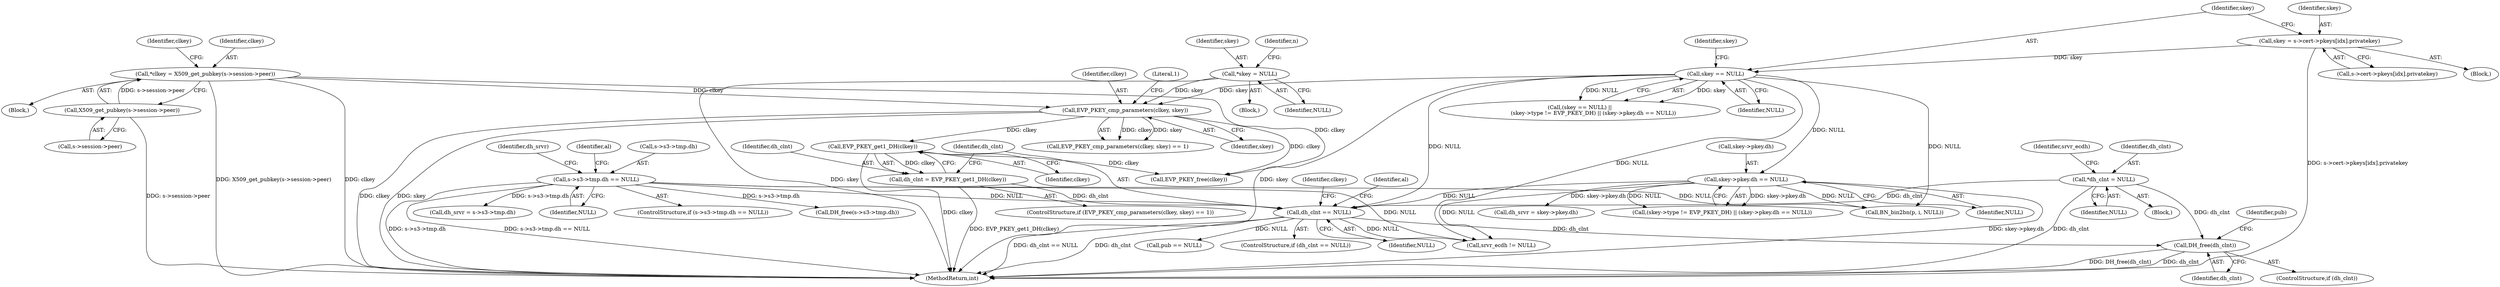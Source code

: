 digraph "0_openssl_3c66a669dfc7b3792f7af0758ea26fe8502ce70c@API" {
"1000774" [label="(Call,DH_free(dh_clnt))"];
"1000704" [label="(Call,dh_clnt == NULL)"];
"1000699" [label="(Call,dh_clnt = EVP_PKEY_get1_DH(clkey))"];
"1000701" [label="(Call,EVP_PKEY_get1_DH(clkey))"];
"1000695" [label="(Call,EVP_PKEY_cmp_parameters(clkey, skey))"];
"1000682" [label="(Call,*clkey = X509_get_pubkey(s->session->peer))"];
"1000684" [label="(Call,X509_get_pubkey(s->session->peer))"];
"1000524" [label="(Call,*skey = NULL)"];
"1000616" [label="(Call,skey == NULL)"];
"1000603" [label="(Call,skey = s->cert->pkeys[idx].privatekey)"];
"1000164" [label="(Call,*dh_clnt = NULL)"];
"1000625" [label="(Call,skey->pkey.dh == NULL)"];
"1000649" [label="(Call,s->s3->tmp.dh == NULL)"];
"1000604" [label="(Identifier,skey)"];
"1000715" [label="(Call,EVP_PKEY_free(clkey))"];
"1000143" [label="(Block,)"];
"1000648" [label="(ControlStructure,if (s->s3->tmp.dh == NULL))"];
"1000625" [label="(Call,skey->pkey.dh == NULL)"];
"1000682" [label="(Call,*clkey = X509_get_pubkey(s->session->peer))"];
"1000695" [label="(Call,EVP_PKEY_cmp_parameters(clkey, skey))"];
"1000618" [label="(Identifier,NULL)"];
"1000617" [label="(Identifier,skey)"];
"1000755" [label="(Call,DH_free(s->s3->tmp.dh))"];
"1000529" [label="(Identifier,n)"];
"1000640" [label="(Call,dh_srvr = skey->pkey.dh)"];
"1000699" [label="(Call,dh_clnt = EVP_PKEY_get1_DH(clkey))"];
"1000603" [label="(Call,skey = s->cert->pkeys[idx].privatekey)"];
"1000704" [label="(Call,dh_clnt == NULL)"];
"1000716" [label="(Identifier,clkey)"];
"1000693" [label="(ControlStructure,if (EVP_PKEY_cmp_parameters(clkey, skey) == 1))"];
"1000524" [label="(Call,*skey = NULL)"];
"1000772" [label="(ControlStructure,if (dh_clnt))"];
"1000616" [label="(Call,skey == NULL)"];
"1000780" [label="(Identifier,pub)"];
"1000166" [label="(Identifier,NULL)"];
"1002147" [label="(Call,srvr_ecdh != NULL)"];
"1000657" [label="(Identifier,NULL)"];
"1000526" [label="(Identifier,NULL)"];
"1000696" [label="(Identifier,clkey)"];
"1000701" [label="(Call,EVP_PKEY_get1_DH(clkey))"];
"1000517" [label="(Block,)"];
"1000774" [label="(Call,DH_free(dh_clnt))"];
"1000705" [label="(Identifier,dh_clnt)"];
"1000615" [label="(Call,(skey == NULL) ||\n                (skey->type != EVP_PKEY_DH) || (skey->pkey.dh == NULL))"];
"1000649" [label="(Call,s->s3->tmp.dh == NULL)"];
"1000165" [label="(Identifier,dh_clnt)"];
"1000626" [label="(Call,skey->pkey.dh)"];
"1000709" [label="(Identifier,al)"];
"1000619" [label="(Call,(skey->type != EVP_PKEY_DH) || (skey->pkey.dh == NULL))"];
"1000680" [label="(Block,)"];
"1000697" [label="(Identifier,skey)"];
"1000602" [label="(Block,)"];
"1002162" [label="(MethodReturn,int)"];
"1000631" [label="(Identifier,NULL)"];
"1000694" [label="(Call,EVP_PKEY_cmp_parameters(clkey, skey) == 1)"];
"1000668" [label="(Identifier,dh_srvr)"];
"1000685" [label="(Call,s->session->peer)"];
"1000698" [label="(Literal,1)"];
"1000667" [label="(Call,dh_srvr = s->s3->tmp.dh)"];
"1000730" [label="(Call,pub == NULL)"];
"1000684" [label="(Call,X509_get_pubkey(s->session->peer))"];
"1000660" [label="(Identifier,al)"];
"1000775" [label="(Identifier,dh_clnt)"];
"1000170" [label="(Identifier,srvr_ecdh)"];
"1000703" [label="(ControlStructure,if (dh_clnt == NULL))"];
"1000706" [label="(Identifier,NULL)"];
"1000650" [label="(Call,s->s3->tmp.dh)"];
"1000725" [label="(Call,BN_bin2bn(p, i, NULL))"];
"1000702" [label="(Identifier,clkey)"];
"1000525" [label="(Identifier,skey)"];
"1000700" [label="(Identifier,dh_clnt)"];
"1000683" [label="(Identifier,clkey)"];
"1000622" [label="(Identifier,skey)"];
"1000164" [label="(Call,*dh_clnt = NULL)"];
"1000605" [label="(Call,s->cert->pkeys[idx].privatekey)"];
"1000691" [label="(Identifier,clkey)"];
"1000774" -> "1000772"  [label="AST: "];
"1000774" -> "1000775"  [label="CFG: "];
"1000775" -> "1000774"  [label="AST: "];
"1000780" -> "1000774"  [label="CFG: "];
"1000774" -> "1002162"  [label="DDG: DH_free(dh_clnt)"];
"1000774" -> "1002162"  [label="DDG: dh_clnt"];
"1000704" -> "1000774"  [label="DDG: dh_clnt"];
"1000164" -> "1000774"  [label="DDG: dh_clnt"];
"1000704" -> "1000703"  [label="AST: "];
"1000704" -> "1000706"  [label="CFG: "];
"1000705" -> "1000704"  [label="AST: "];
"1000706" -> "1000704"  [label="AST: "];
"1000709" -> "1000704"  [label="CFG: "];
"1000716" -> "1000704"  [label="CFG: "];
"1000704" -> "1002162"  [label="DDG: dh_clnt"];
"1000704" -> "1002162"  [label="DDG: dh_clnt == NULL"];
"1000699" -> "1000704"  [label="DDG: dh_clnt"];
"1000164" -> "1000704"  [label="DDG: dh_clnt"];
"1000616" -> "1000704"  [label="DDG: NULL"];
"1000625" -> "1000704"  [label="DDG: NULL"];
"1000649" -> "1000704"  [label="DDG: NULL"];
"1000704" -> "1000730"  [label="DDG: NULL"];
"1000704" -> "1002147"  [label="DDG: NULL"];
"1000699" -> "1000693"  [label="AST: "];
"1000699" -> "1000701"  [label="CFG: "];
"1000700" -> "1000699"  [label="AST: "];
"1000701" -> "1000699"  [label="AST: "];
"1000705" -> "1000699"  [label="CFG: "];
"1000699" -> "1002162"  [label="DDG: EVP_PKEY_get1_DH(clkey)"];
"1000701" -> "1000699"  [label="DDG: clkey"];
"1000701" -> "1000702"  [label="CFG: "];
"1000702" -> "1000701"  [label="AST: "];
"1000701" -> "1002162"  [label="DDG: clkey"];
"1000695" -> "1000701"  [label="DDG: clkey"];
"1000701" -> "1000715"  [label="DDG: clkey"];
"1000695" -> "1000694"  [label="AST: "];
"1000695" -> "1000697"  [label="CFG: "];
"1000696" -> "1000695"  [label="AST: "];
"1000697" -> "1000695"  [label="AST: "];
"1000698" -> "1000695"  [label="CFG: "];
"1000695" -> "1002162"  [label="DDG: clkey"];
"1000695" -> "1002162"  [label="DDG: skey"];
"1000695" -> "1000694"  [label="DDG: clkey"];
"1000695" -> "1000694"  [label="DDG: skey"];
"1000682" -> "1000695"  [label="DDG: clkey"];
"1000524" -> "1000695"  [label="DDG: skey"];
"1000616" -> "1000695"  [label="DDG: skey"];
"1000695" -> "1000715"  [label="DDG: clkey"];
"1000682" -> "1000680"  [label="AST: "];
"1000682" -> "1000684"  [label="CFG: "];
"1000683" -> "1000682"  [label="AST: "];
"1000684" -> "1000682"  [label="AST: "];
"1000691" -> "1000682"  [label="CFG: "];
"1000682" -> "1002162"  [label="DDG: X509_get_pubkey(s->session->peer)"];
"1000682" -> "1002162"  [label="DDG: clkey"];
"1000684" -> "1000682"  [label="DDG: s->session->peer"];
"1000682" -> "1000715"  [label="DDG: clkey"];
"1000684" -> "1000685"  [label="CFG: "];
"1000685" -> "1000684"  [label="AST: "];
"1000684" -> "1002162"  [label="DDG: s->session->peer"];
"1000524" -> "1000517"  [label="AST: "];
"1000524" -> "1000526"  [label="CFG: "];
"1000525" -> "1000524"  [label="AST: "];
"1000526" -> "1000524"  [label="AST: "];
"1000529" -> "1000524"  [label="CFG: "];
"1000524" -> "1002162"  [label="DDG: skey"];
"1000616" -> "1000615"  [label="AST: "];
"1000616" -> "1000618"  [label="CFG: "];
"1000617" -> "1000616"  [label="AST: "];
"1000618" -> "1000616"  [label="AST: "];
"1000622" -> "1000616"  [label="CFG: "];
"1000615" -> "1000616"  [label="CFG: "];
"1000616" -> "1002162"  [label="DDG: skey"];
"1000616" -> "1000615"  [label="DDG: skey"];
"1000616" -> "1000615"  [label="DDG: NULL"];
"1000603" -> "1000616"  [label="DDG: skey"];
"1000616" -> "1000625"  [label="DDG: NULL"];
"1000616" -> "1000725"  [label="DDG: NULL"];
"1000616" -> "1002147"  [label="DDG: NULL"];
"1000603" -> "1000602"  [label="AST: "];
"1000603" -> "1000605"  [label="CFG: "];
"1000604" -> "1000603"  [label="AST: "];
"1000605" -> "1000603"  [label="AST: "];
"1000617" -> "1000603"  [label="CFG: "];
"1000603" -> "1002162"  [label="DDG: s->cert->pkeys[idx].privatekey"];
"1000164" -> "1000143"  [label="AST: "];
"1000164" -> "1000166"  [label="CFG: "];
"1000165" -> "1000164"  [label="AST: "];
"1000166" -> "1000164"  [label="AST: "];
"1000170" -> "1000164"  [label="CFG: "];
"1000164" -> "1002162"  [label="DDG: dh_clnt"];
"1000625" -> "1000619"  [label="AST: "];
"1000625" -> "1000631"  [label="CFG: "];
"1000626" -> "1000625"  [label="AST: "];
"1000631" -> "1000625"  [label="AST: "];
"1000619" -> "1000625"  [label="CFG: "];
"1000625" -> "1002162"  [label="DDG: skey->pkey.dh"];
"1000625" -> "1000619"  [label="DDG: skey->pkey.dh"];
"1000625" -> "1000619"  [label="DDG: NULL"];
"1000625" -> "1000640"  [label="DDG: skey->pkey.dh"];
"1000625" -> "1000725"  [label="DDG: NULL"];
"1000625" -> "1002147"  [label="DDG: NULL"];
"1000649" -> "1000648"  [label="AST: "];
"1000649" -> "1000657"  [label="CFG: "];
"1000650" -> "1000649"  [label="AST: "];
"1000657" -> "1000649"  [label="AST: "];
"1000660" -> "1000649"  [label="CFG: "];
"1000668" -> "1000649"  [label="CFG: "];
"1000649" -> "1002162"  [label="DDG: s->s3->tmp.dh"];
"1000649" -> "1002162"  [label="DDG: s->s3->tmp.dh == NULL"];
"1000649" -> "1000667"  [label="DDG: s->s3->tmp.dh"];
"1000649" -> "1000725"  [label="DDG: NULL"];
"1000649" -> "1000755"  [label="DDG: s->s3->tmp.dh"];
"1000649" -> "1002147"  [label="DDG: NULL"];
}
